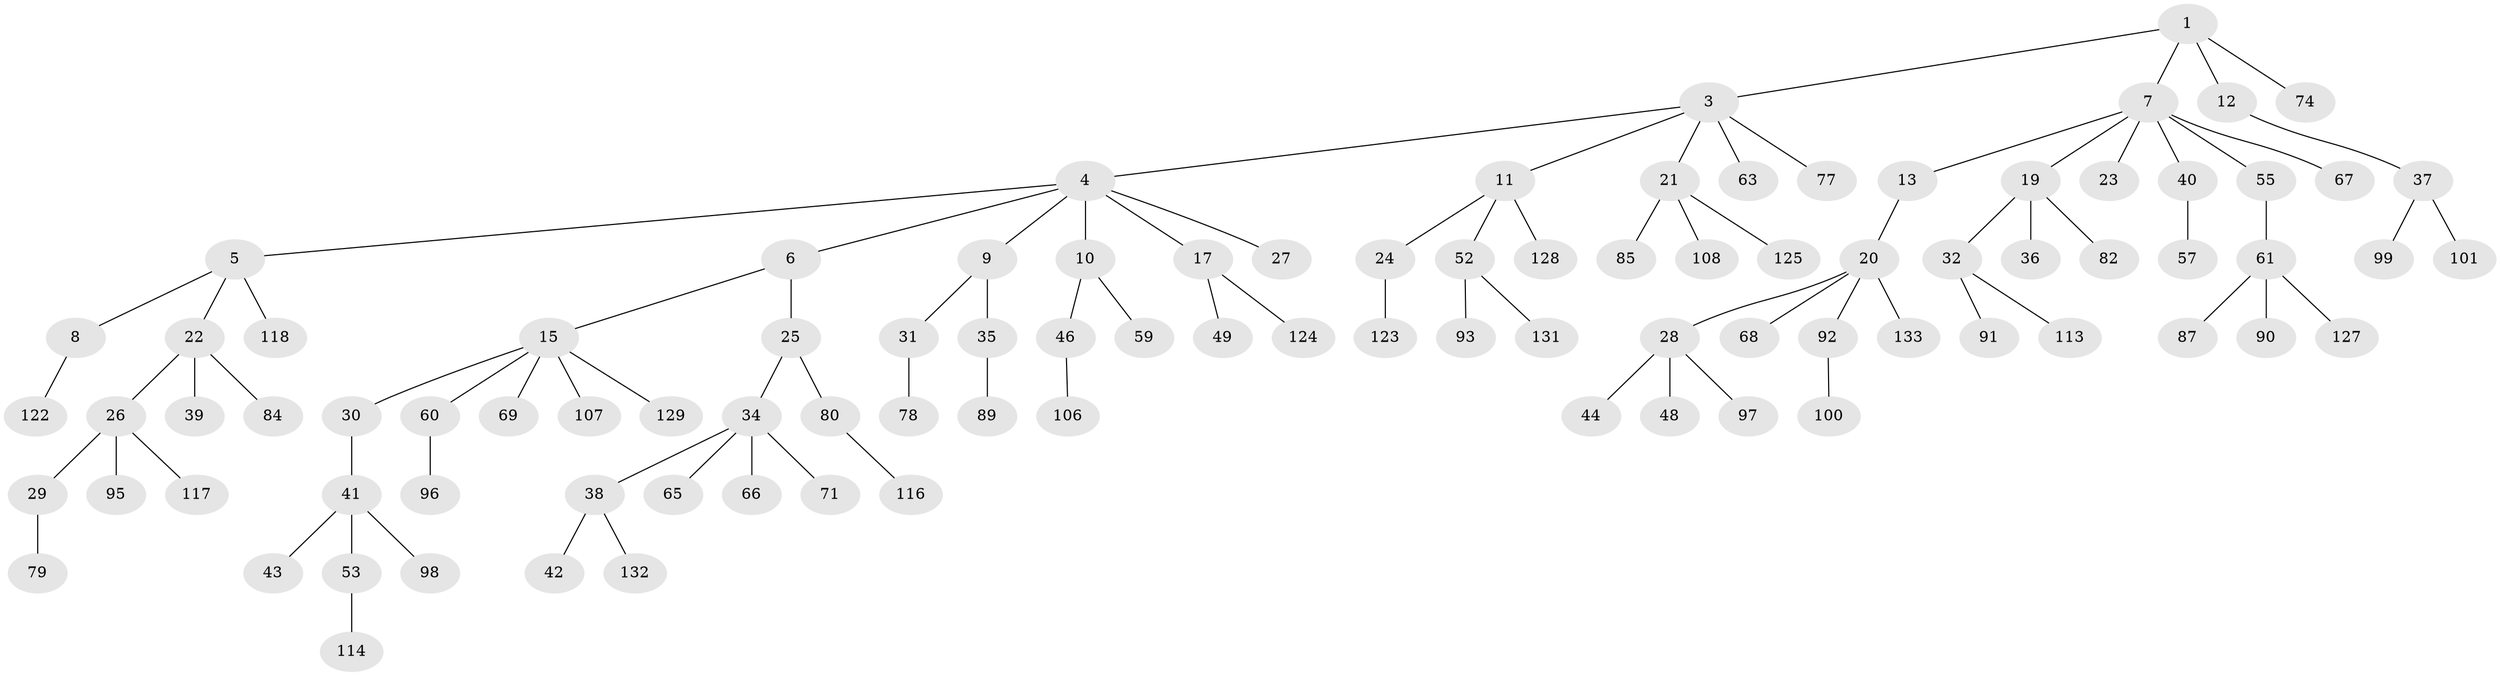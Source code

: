 // Generated by graph-tools (version 1.1) at 2025/24/03/03/25 07:24:07]
// undirected, 95 vertices, 94 edges
graph export_dot {
graph [start="1"]
  node [color=gray90,style=filled];
  1 [super="+2"];
  3 [super="+104"];
  4 [super="+18"];
  5 [super="+83"];
  6;
  7 [super="+14"];
  8;
  9;
  10 [super="+102"];
  11 [super="+50"];
  12;
  13;
  15 [super="+16"];
  17 [super="+54"];
  19 [super="+86"];
  20 [super="+45"];
  21;
  22 [super="+120"];
  23;
  24 [super="+76"];
  25 [super="+56"];
  26 [super="+33"];
  27 [super="+111"];
  28;
  29 [super="+75"];
  30;
  31;
  32 [super="+70"];
  34;
  35 [super="+73"];
  36;
  37 [super="+94"];
  38 [super="+58"];
  39 [super="+51"];
  40 [super="+64"];
  41 [super="+47"];
  42 [super="+62"];
  43;
  44;
  46 [super="+88"];
  48;
  49;
  52 [super="+121"];
  53 [super="+72"];
  55;
  57 [super="+109"];
  59;
  60;
  61 [super="+81"];
  63;
  65 [super="+110"];
  66;
  67;
  68;
  69;
  71;
  74 [super="+112"];
  77;
  78;
  79;
  80 [super="+115"];
  82;
  84;
  85;
  87;
  89;
  90;
  91;
  92 [super="+105"];
  93;
  95;
  96;
  97 [super="+103"];
  98;
  99;
  100;
  101;
  106;
  107;
  108;
  113;
  114;
  116;
  117 [super="+119"];
  118 [super="+130"];
  122;
  123;
  124;
  125 [super="+126"];
  127;
  128;
  129;
  131;
  132;
  133;
  1 -- 3;
  1 -- 12;
  1 -- 74;
  1 -- 7;
  3 -- 4;
  3 -- 11;
  3 -- 21;
  3 -- 63;
  3 -- 77;
  4 -- 5;
  4 -- 6;
  4 -- 9;
  4 -- 10;
  4 -- 17;
  4 -- 27;
  5 -- 8;
  5 -- 22;
  5 -- 118;
  6 -- 15;
  6 -- 25;
  7 -- 13;
  7 -- 19;
  7 -- 23;
  7 -- 55;
  7 -- 40;
  7 -- 67;
  8 -- 122;
  9 -- 31;
  9 -- 35;
  10 -- 46;
  10 -- 59;
  11 -- 24;
  11 -- 52;
  11 -- 128;
  12 -- 37;
  13 -- 20;
  15 -- 60;
  15 -- 129;
  15 -- 107;
  15 -- 69;
  15 -- 30;
  17 -- 49;
  17 -- 124;
  19 -- 32;
  19 -- 36;
  19 -- 82;
  20 -- 28;
  20 -- 92;
  20 -- 133;
  20 -- 68;
  21 -- 85;
  21 -- 108;
  21 -- 125;
  22 -- 26;
  22 -- 39;
  22 -- 84;
  24 -- 123;
  25 -- 34;
  25 -- 80;
  26 -- 29;
  26 -- 95;
  26 -- 117;
  28 -- 44;
  28 -- 48;
  28 -- 97;
  29 -- 79;
  30 -- 41;
  31 -- 78;
  32 -- 113;
  32 -- 91;
  34 -- 38;
  34 -- 65;
  34 -- 66;
  34 -- 71;
  35 -- 89;
  37 -- 101;
  37 -- 99;
  38 -- 42;
  38 -- 132;
  40 -- 57;
  41 -- 43;
  41 -- 98;
  41 -- 53;
  46 -- 106;
  52 -- 93;
  52 -- 131;
  53 -- 114;
  55 -- 61;
  60 -- 96;
  61 -- 87;
  61 -- 90;
  61 -- 127;
  80 -- 116;
  92 -- 100;
}
